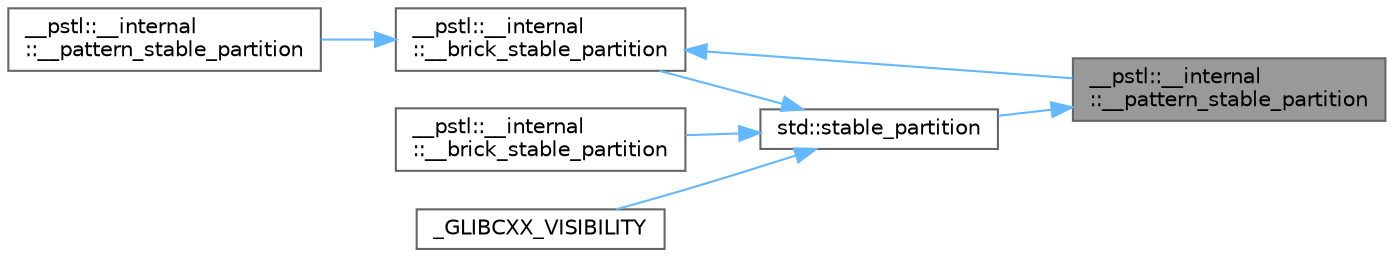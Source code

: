 digraph "__pstl::__internal::__pattern_stable_partition"
{
 // LATEX_PDF_SIZE
  bgcolor="transparent";
  edge [fontname=Helvetica,fontsize=10,labelfontname=Helvetica,labelfontsize=10];
  node [fontname=Helvetica,fontsize=10,shape=box,height=0.2,width=0.4];
  rankdir="RL";
  Node1 [id="Node000001",label="__pstl::__internal\l::__pattern_stable_partition",height=0.2,width=0.4,color="gray40", fillcolor="grey60", style="filled", fontcolor="black",tooltip=" "];
  Node1 -> Node2 [id="edge13_Node000001_Node000002",dir="back",color="steelblue1",style="solid",tooltip=" "];
  Node2 [id="Node000002",label="std::stable_partition",height=0.2,width=0.4,color="grey40", fillcolor="white", style="filled",URL="$namespacestd.html#afd107e6f24ea89b04af2b04b929601b4",tooltip=" "];
  Node2 -> Node3 [id="edge14_Node000002_Node000003",dir="back",color="steelblue1",style="solid",tooltip=" "];
  Node3 [id="Node000003",label="__pstl::__internal\l::__brick_stable_partition",height=0.2,width=0.4,color="grey40", fillcolor="white", style="filled",URL="$namespace____pstl_1_1____internal.html#a3cf8035d93d96d8e03fc862a9f691be3",tooltip=" "];
  Node3 -> Node1 [id="edge15_Node000003_Node000001",dir="back",color="steelblue1",style="solid",tooltip=" "];
  Node3 -> Node4 [id="edge16_Node000003_Node000004",dir="back",color="steelblue1",style="solid",tooltip=" "];
  Node4 [id="Node000004",label="__pstl::__internal\l::__pattern_stable_partition",height=0.2,width=0.4,color="grey40", fillcolor="white", style="filled",URL="$namespace____pstl_1_1____internal.html#a5adc5d57d7e462d14f717be5a4a1fc84",tooltip=" "];
  Node2 -> Node5 [id="edge17_Node000002_Node000005",dir="back",color="steelblue1",style="solid",tooltip=" "];
  Node5 [id="Node000005",label="__pstl::__internal\l::__brick_stable_partition",height=0.2,width=0.4,color="grey40", fillcolor="white", style="filled",URL="$namespace____pstl_1_1____internal.html#a3e9891c584f6ee493a619a56d0bdde9c",tooltip=" "];
  Node2 -> Node6 [id="edge18_Node000002_Node000006",dir="back",color="steelblue1",style="solid",tooltip=" "];
  Node6 [id="Node000006",label="_GLIBCXX_VISIBILITY",height=0.2,width=0.4,color="grey40", fillcolor="white", style="filled",URL="$group__sorting__algorithms.html#ga544d74b2d5d0dd2197f5fd6f02691de0",tooltip=" "];
}
